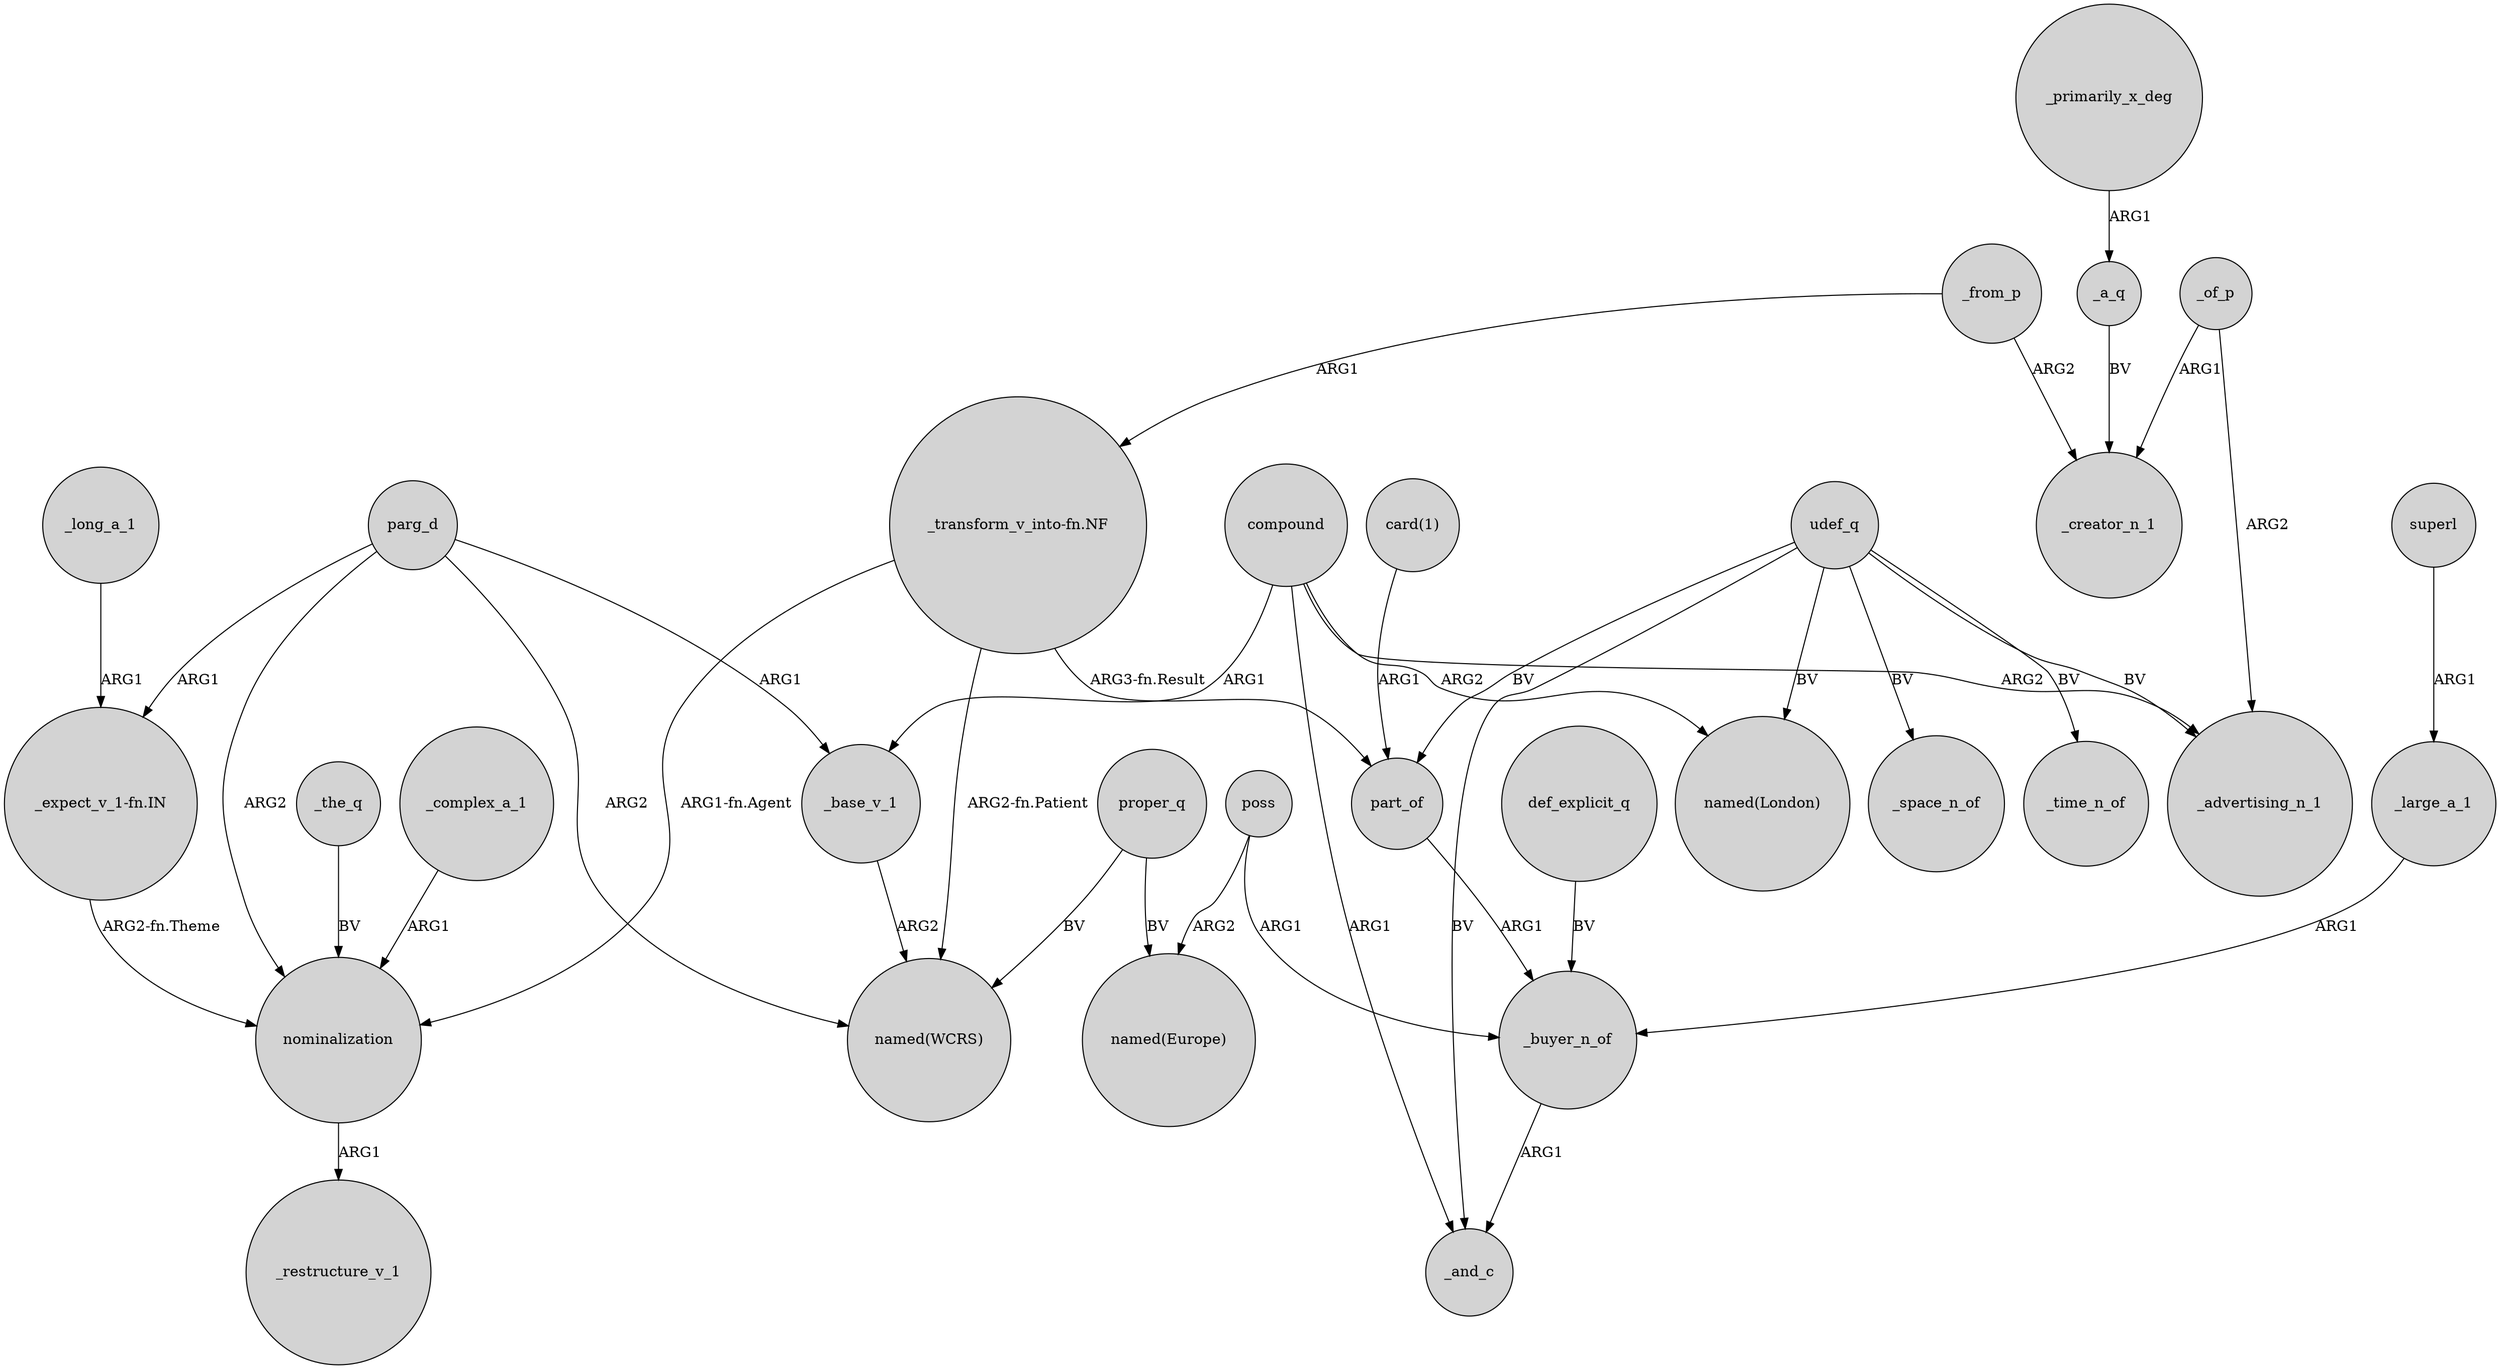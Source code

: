 digraph {
	node [shape=circle style=filled]
	parg_d -> "named(WCRS)" [label=ARG2]
	superl -> _large_a_1 [label=ARG1]
	udef_q -> part_of [label=BV]
	_large_a_1 -> _buyer_n_of [label=ARG1]
	part_of -> _buyer_n_of [label=ARG1]
	_from_p -> _creator_n_1 [label=ARG2]
	_complex_a_1 -> nominalization [label=ARG1]
	"_transform_v_into-fn.NF" -> part_of [label="ARG3-fn.Result"]
	poss -> "named(Europe)" [label=ARG2]
	_a_q -> _creator_n_1 [label=BV]
	"_transform_v_into-fn.NF" -> "named(WCRS)" [label="ARG2-fn.Patient"]
	nominalization -> _restructure_v_1 [label=ARG1]
	udef_q -> _advertising_n_1 [label=BV]
	_buyer_n_of -> _and_c [label=ARG1]
	"_transform_v_into-fn.NF" -> nominalization [label="ARG1-fn.Agent"]
	udef_q -> _space_n_of [label=BV]
	compound -> _base_v_1 [label=ARG1]
	parg_d -> nominalization [label=ARG2]
	_from_p -> "_transform_v_into-fn.NF" [label=ARG1]
	proper_q -> "named(Europe)" [label=BV]
	compound -> _advertising_n_1 [label=ARG2]
	udef_q -> _time_n_of [label=BV]
	parg_d -> "_expect_v_1-fn.IN" [label=ARG1]
	compound -> _and_c [label=ARG1]
	proper_q -> "named(WCRS)" [label=BV]
	compound -> "named(London)" [label=ARG2]
	"_expect_v_1-fn.IN" -> nominalization [label="ARG2-fn.Theme"]
	"card(1)" -> part_of [label=ARG1]
	poss -> _buyer_n_of [label=ARG1]
	def_explicit_q -> _buyer_n_of [label=BV]
	parg_d -> _base_v_1 [label=ARG1]
	udef_q -> "named(London)" [label=BV]
	_base_v_1 -> "named(WCRS)" [label=ARG2]
	_long_a_1 -> "_expect_v_1-fn.IN" [label=ARG1]
	_primarily_x_deg -> _a_q [label=ARG1]
	_of_p -> _creator_n_1 [label=ARG1]
	_of_p -> _advertising_n_1 [label=ARG2]
	udef_q -> _and_c [label=BV]
	_the_q -> nominalization [label=BV]
}
